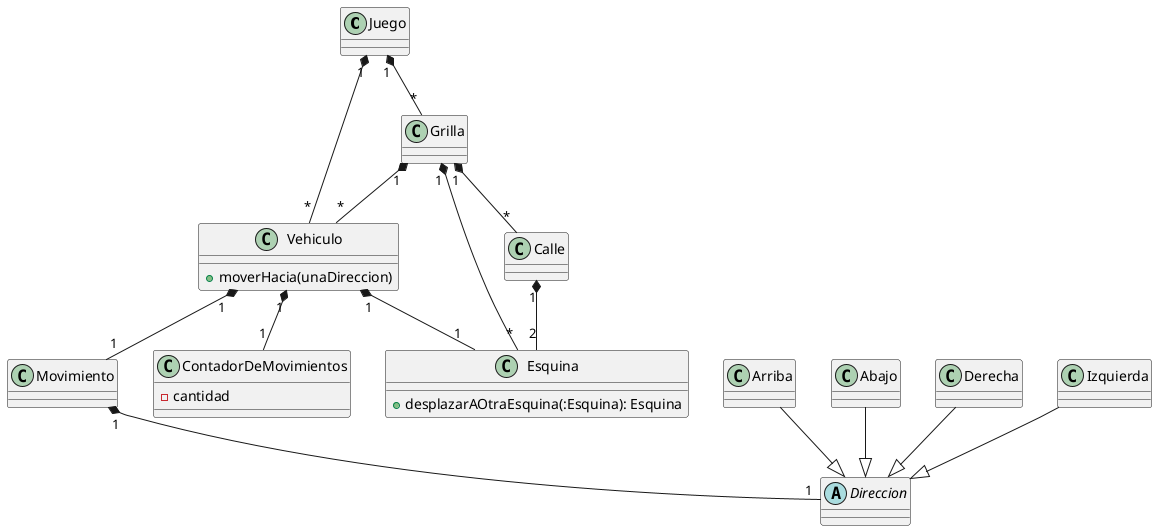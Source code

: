 @startuml
class Juego
class Vehiculo {
+ moverHacia(unaDireccion)
}

class Movimiento

class Movimiento

class Esquina{
+ desplazarAOtraEsquina(:Esquina): Esquina
}

class Calle

class Grilla
Juego "1"*--"*" Grilla
Grilla "1"*--"*" Vehiculo
Grilla "1"*--"*" Esquina
Grilla "1" *-- "*" Calle
Calle "1"*--"2" Esquina

abstract class Direccion
class Arriba
class Abajo
class Derecha
class Izquierda

class ContadorDeMovimientos{
- cantidad
}
Vehiculo "1"*--"1" ContadorDeMovimientos
Arriba --|> Direccion
Abajo --|> Direccion
Derecha --|> Direccion
Izquierda --|> Direccion

Juego "1"*--"*" Vehiculo
Vehiculo "1" *-- "1" Movimiento
Vehiculo "1" *-- "1" Esquina
Movimiento "1" *-- "1"Direccion
@enduml
